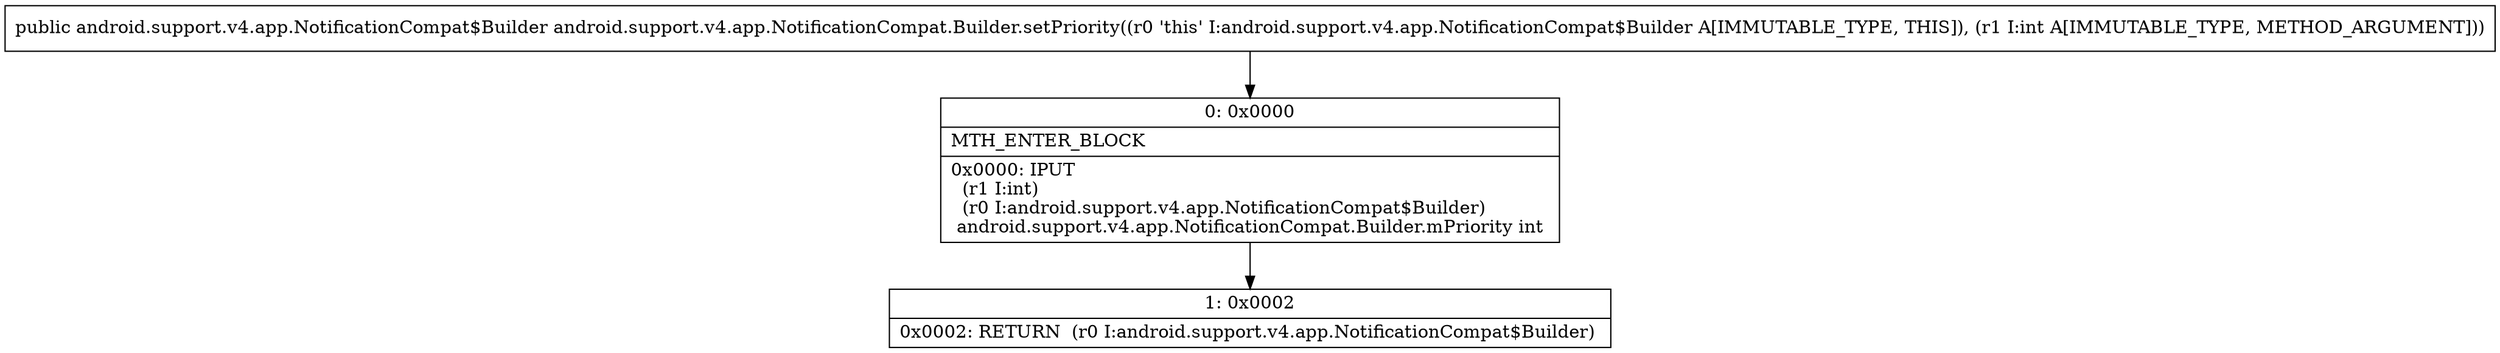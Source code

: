 digraph "CFG forandroid.support.v4.app.NotificationCompat.Builder.setPriority(I)Landroid\/support\/v4\/app\/NotificationCompat$Builder;" {
Node_0 [shape=record,label="{0\:\ 0x0000|MTH_ENTER_BLOCK\l|0x0000: IPUT  \l  (r1 I:int)\l  (r0 I:android.support.v4.app.NotificationCompat$Builder)\l android.support.v4.app.NotificationCompat.Builder.mPriority int \l}"];
Node_1 [shape=record,label="{1\:\ 0x0002|0x0002: RETURN  (r0 I:android.support.v4.app.NotificationCompat$Builder) \l}"];
MethodNode[shape=record,label="{public android.support.v4.app.NotificationCompat$Builder android.support.v4.app.NotificationCompat.Builder.setPriority((r0 'this' I:android.support.v4.app.NotificationCompat$Builder A[IMMUTABLE_TYPE, THIS]), (r1 I:int A[IMMUTABLE_TYPE, METHOD_ARGUMENT])) }"];
MethodNode -> Node_0;
Node_0 -> Node_1;
}

